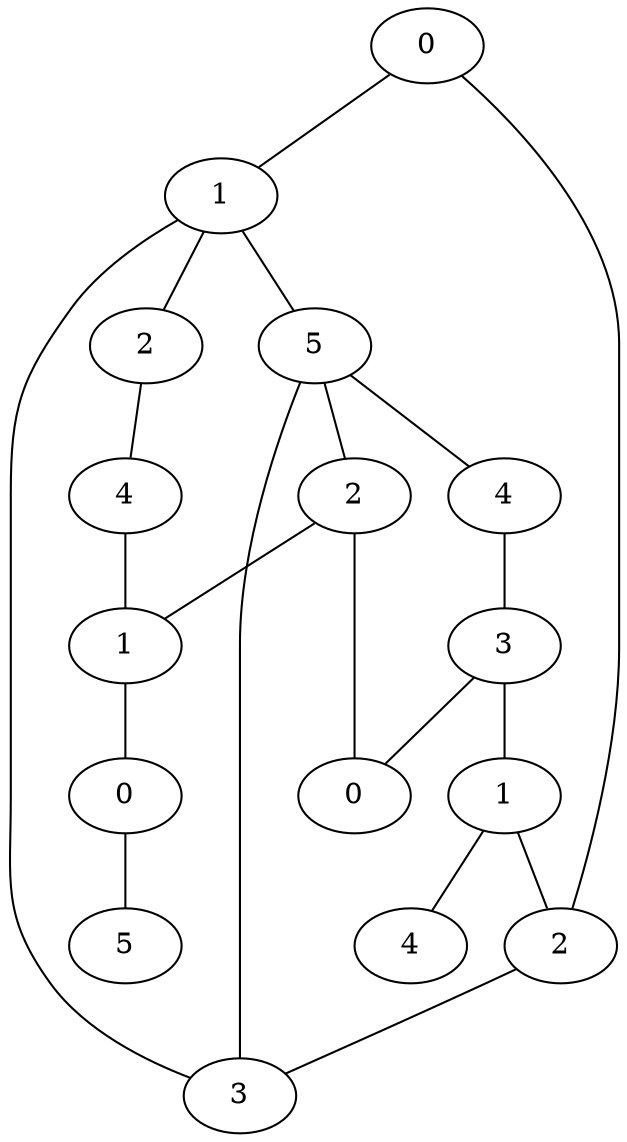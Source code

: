 strict graph {
0 [label=0];
1 [label=1];
2 [label=2];
6 [label=4];
9 [label=5];
10 [label=4];
11 [label=3];
12 [label=1];
13 [label=2];
14 [label=3];
19 [label=2];
25 [label=0];
27 [label=1];
51 [label=4];
87 [label=0];
105 [label=5];
0 -- 1;
0 -- 13;
1 -- 2;
1 -- 14;
1 -- 9;
2 -- 6;
6 -- 27;
9 -- 10;
9 -- 19;
9 -- 14;
10 -- 11;
11 -- 12;
11 -- 25;
12 -- 13;
12 -- 51;
13 -- 14;
19 -- 25;
19 -- 27;
27 -- 87;
87 -- 105;
}
